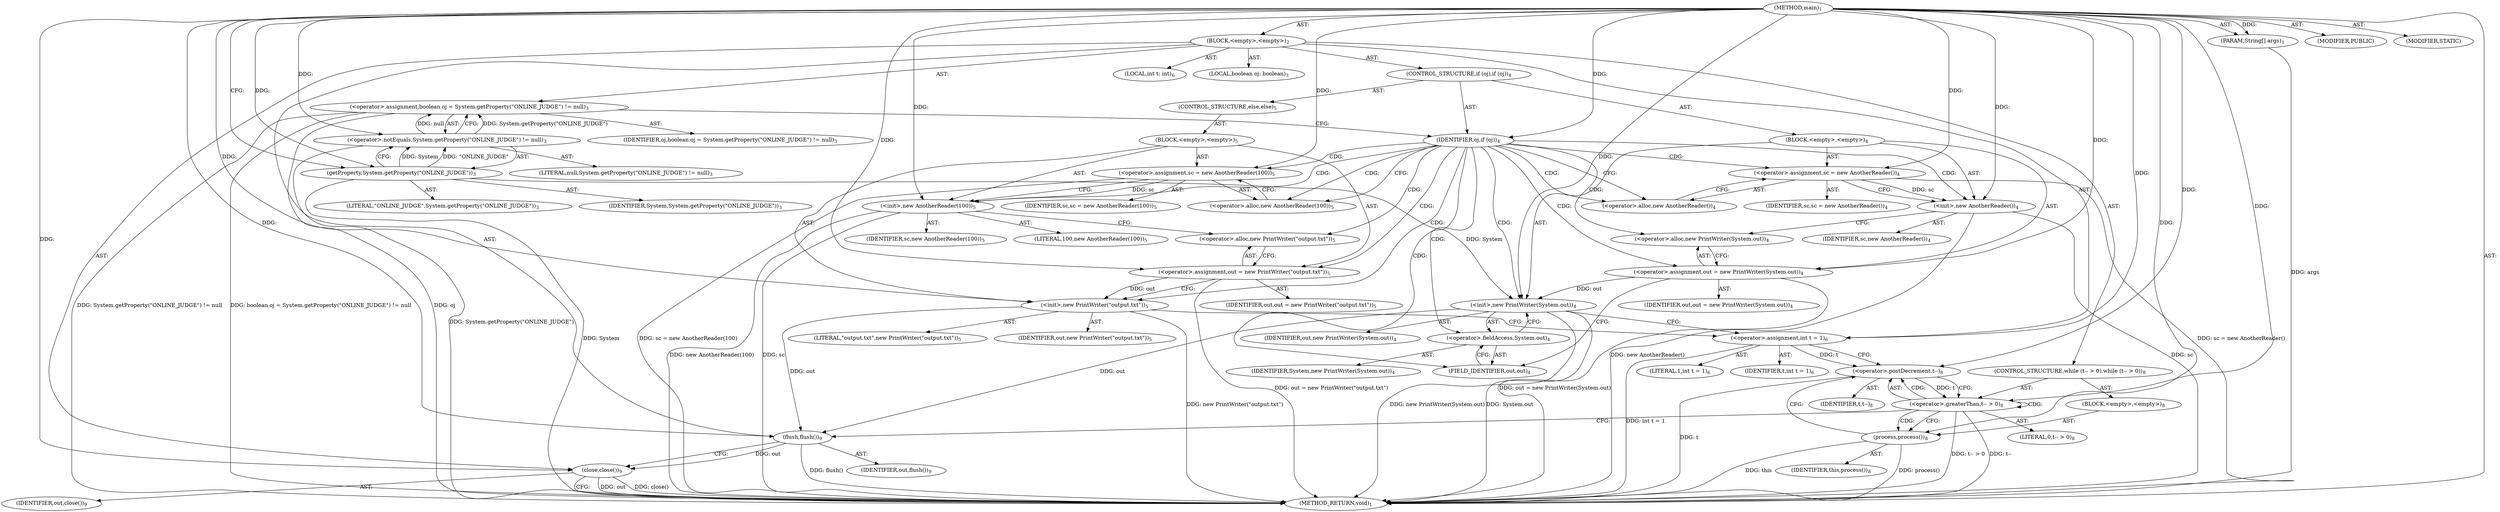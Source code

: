 digraph "main" {  
"17" [label = <(METHOD,main)<SUB>1</SUB>> ]
"18" [label = <(PARAM,String[] args)<SUB>1</SUB>> ]
"19" [label = <(BLOCK,&lt;empty&gt;,&lt;empty&gt;)<SUB>2</SUB>> ]
"20" [label = <(LOCAL,boolean oj: boolean)<SUB>3</SUB>> ]
"21" [label = <(&lt;operator&gt;.assignment,boolean oj = System.getProperty(&quot;ONLINE_JUDGE&quot;) != null)<SUB>3</SUB>> ]
"22" [label = <(IDENTIFIER,oj,boolean oj = System.getProperty(&quot;ONLINE_JUDGE&quot;) != null)<SUB>3</SUB>> ]
"23" [label = <(&lt;operator&gt;.notEquals,System.getProperty(&quot;ONLINE_JUDGE&quot;) != null)<SUB>3</SUB>> ]
"24" [label = <(getProperty,System.getProperty(&quot;ONLINE_JUDGE&quot;))<SUB>3</SUB>> ]
"25" [label = <(IDENTIFIER,System,System.getProperty(&quot;ONLINE_JUDGE&quot;))<SUB>3</SUB>> ]
"26" [label = <(LITERAL,&quot;ONLINE_JUDGE&quot;,System.getProperty(&quot;ONLINE_JUDGE&quot;))<SUB>3</SUB>> ]
"27" [label = <(LITERAL,null,System.getProperty(&quot;ONLINE_JUDGE&quot;) != null)<SUB>3</SUB>> ]
"28" [label = <(CONTROL_STRUCTURE,if (oj),if (oj))<SUB>4</SUB>> ]
"29" [label = <(IDENTIFIER,oj,if (oj))<SUB>4</SUB>> ]
"30" [label = <(BLOCK,&lt;empty&gt;,&lt;empty&gt;)<SUB>4</SUB>> ]
"31" [label = <(&lt;operator&gt;.assignment,sc = new AnotherReader())<SUB>4</SUB>> ]
"32" [label = <(IDENTIFIER,sc,sc = new AnotherReader())<SUB>4</SUB>> ]
"33" [label = <(&lt;operator&gt;.alloc,new AnotherReader())<SUB>4</SUB>> ]
"34" [label = <(&lt;init&gt;,new AnotherReader())<SUB>4</SUB>> ]
"35" [label = <(IDENTIFIER,sc,new AnotherReader())<SUB>4</SUB>> ]
"36" [label = <(&lt;operator&gt;.assignment,out = new PrintWriter(System.out))<SUB>4</SUB>> ]
"37" [label = <(IDENTIFIER,out,out = new PrintWriter(System.out))<SUB>4</SUB>> ]
"38" [label = <(&lt;operator&gt;.alloc,new PrintWriter(System.out))<SUB>4</SUB>> ]
"39" [label = <(&lt;init&gt;,new PrintWriter(System.out))<SUB>4</SUB>> ]
"40" [label = <(IDENTIFIER,out,new PrintWriter(System.out))<SUB>4</SUB>> ]
"41" [label = <(&lt;operator&gt;.fieldAccess,System.out)<SUB>4</SUB>> ]
"42" [label = <(IDENTIFIER,System,new PrintWriter(System.out))<SUB>4</SUB>> ]
"43" [label = <(FIELD_IDENTIFIER,out,out)<SUB>4</SUB>> ]
"44" [label = <(CONTROL_STRUCTURE,else,else)<SUB>5</SUB>> ]
"45" [label = <(BLOCK,&lt;empty&gt;,&lt;empty&gt;)<SUB>5</SUB>> ]
"46" [label = <(&lt;operator&gt;.assignment,sc = new AnotherReader(100))<SUB>5</SUB>> ]
"47" [label = <(IDENTIFIER,sc,sc = new AnotherReader(100))<SUB>5</SUB>> ]
"48" [label = <(&lt;operator&gt;.alloc,new AnotherReader(100))<SUB>5</SUB>> ]
"49" [label = <(&lt;init&gt;,new AnotherReader(100))<SUB>5</SUB>> ]
"50" [label = <(IDENTIFIER,sc,new AnotherReader(100))<SUB>5</SUB>> ]
"51" [label = <(LITERAL,100,new AnotherReader(100))<SUB>5</SUB>> ]
"52" [label = <(&lt;operator&gt;.assignment,out = new PrintWriter(&quot;output.txt&quot;))<SUB>5</SUB>> ]
"53" [label = <(IDENTIFIER,out,out = new PrintWriter(&quot;output.txt&quot;))<SUB>5</SUB>> ]
"54" [label = <(&lt;operator&gt;.alloc,new PrintWriter(&quot;output.txt&quot;))<SUB>5</SUB>> ]
"55" [label = <(&lt;init&gt;,new PrintWriter(&quot;output.txt&quot;))<SUB>5</SUB>> ]
"56" [label = <(IDENTIFIER,out,new PrintWriter(&quot;output.txt&quot;))<SUB>5</SUB>> ]
"57" [label = <(LITERAL,&quot;output.txt&quot;,new PrintWriter(&quot;output.txt&quot;))<SUB>5</SUB>> ]
"58" [label = <(LOCAL,int t: int)<SUB>6</SUB>> ]
"59" [label = <(&lt;operator&gt;.assignment,int t = 1)<SUB>6</SUB>> ]
"60" [label = <(IDENTIFIER,t,int t = 1)<SUB>6</SUB>> ]
"61" [label = <(LITERAL,1,int t = 1)<SUB>6</SUB>> ]
"62" [label = <(CONTROL_STRUCTURE,while (t-- &gt; 0),while (t-- &gt; 0))<SUB>8</SUB>> ]
"63" [label = <(&lt;operator&gt;.greaterThan,t-- &gt; 0)<SUB>8</SUB>> ]
"64" [label = <(&lt;operator&gt;.postDecrement,t--)<SUB>8</SUB>> ]
"65" [label = <(IDENTIFIER,t,t--)<SUB>8</SUB>> ]
"66" [label = <(LITERAL,0,t-- &gt; 0)<SUB>8</SUB>> ]
"67" [label = <(BLOCK,&lt;empty&gt;,&lt;empty&gt;)<SUB>8</SUB>> ]
"68" [label = <(process,process())<SUB>8</SUB>> ]
"69" [label = <(IDENTIFIER,this,process())<SUB>8</SUB>> ]
"70" [label = <(flush,flush())<SUB>9</SUB>> ]
"71" [label = <(IDENTIFIER,out,flush())<SUB>9</SUB>> ]
"72" [label = <(close,close())<SUB>9</SUB>> ]
"73" [label = <(IDENTIFIER,out,close())<SUB>9</SUB>> ]
"74" [label = <(MODIFIER,PUBLIC)> ]
"75" [label = <(MODIFIER,STATIC)> ]
"76" [label = <(METHOD_RETURN,void)<SUB>1</SUB>> ]
  "17" -> "18"  [ label = "AST: "] 
  "17" -> "19"  [ label = "AST: "] 
  "17" -> "74"  [ label = "AST: "] 
  "17" -> "75"  [ label = "AST: "] 
  "17" -> "76"  [ label = "AST: "] 
  "19" -> "20"  [ label = "AST: "] 
  "19" -> "21"  [ label = "AST: "] 
  "19" -> "28"  [ label = "AST: "] 
  "19" -> "58"  [ label = "AST: "] 
  "19" -> "59"  [ label = "AST: "] 
  "19" -> "62"  [ label = "AST: "] 
  "19" -> "70"  [ label = "AST: "] 
  "19" -> "72"  [ label = "AST: "] 
  "21" -> "22"  [ label = "AST: "] 
  "21" -> "23"  [ label = "AST: "] 
  "23" -> "24"  [ label = "AST: "] 
  "23" -> "27"  [ label = "AST: "] 
  "24" -> "25"  [ label = "AST: "] 
  "24" -> "26"  [ label = "AST: "] 
  "28" -> "29"  [ label = "AST: "] 
  "28" -> "30"  [ label = "AST: "] 
  "28" -> "44"  [ label = "AST: "] 
  "30" -> "31"  [ label = "AST: "] 
  "30" -> "34"  [ label = "AST: "] 
  "30" -> "36"  [ label = "AST: "] 
  "30" -> "39"  [ label = "AST: "] 
  "31" -> "32"  [ label = "AST: "] 
  "31" -> "33"  [ label = "AST: "] 
  "34" -> "35"  [ label = "AST: "] 
  "36" -> "37"  [ label = "AST: "] 
  "36" -> "38"  [ label = "AST: "] 
  "39" -> "40"  [ label = "AST: "] 
  "39" -> "41"  [ label = "AST: "] 
  "41" -> "42"  [ label = "AST: "] 
  "41" -> "43"  [ label = "AST: "] 
  "44" -> "45"  [ label = "AST: "] 
  "45" -> "46"  [ label = "AST: "] 
  "45" -> "49"  [ label = "AST: "] 
  "45" -> "52"  [ label = "AST: "] 
  "45" -> "55"  [ label = "AST: "] 
  "46" -> "47"  [ label = "AST: "] 
  "46" -> "48"  [ label = "AST: "] 
  "49" -> "50"  [ label = "AST: "] 
  "49" -> "51"  [ label = "AST: "] 
  "52" -> "53"  [ label = "AST: "] 
  "52" -> "54"  [ label = "AST: "] 
  "55" -> "56"  [ label = "AST: "] 
  "55" -> "57"  [ label = "AST: "] 
  "59" -> "60"  [ label = "AST: "] 
  "59" -> "61"  [ label = "AST: "] 
  "62" -> "63"  [ label = "AST: "] 
  "62" -> "67"  [ label = "AST: "] 
  "63" -> "64"  [ label = "AST: "] 
  "63" -> "66"  [ label = "AST: "] 
  "64" -> "65"  [ label = "AST: "] 
  "67" -> "68"  [ label = "AST: "] 
  "68" -> "69"  [ label = "AST: "] 
  "70" -> "71"  [ label = "AST: "] 
  "72" -> "73"  [ label = "AST: "] 
  "21" -> "29"  [ label = "CFG: "] 
  "59" -> "64"  [ label = "CFG: "] 
  "70" -> "72"  [ label = "CFG: "] 
  "72" -> "76"  [ label = "CFG: "] 
  "23" -> "21"  [ label = "CFG: "] 
  "29" -> "33"  [ label = "CFG: "] 
  "29" -> "48"  [ label = "CFG: "] 
  "63" -> "68"  [ label = "CFG: "] 
  "63" -> "70"  [ label = "CFG: "] 
  "24" -> "23"  [ label = "CFG: "] 
  "31" -> "34"  [ label = "CFG: "] 
  "34" -> "38"  [ label = "CFG: "] 
  "36" -> "43"  [ label = "CFG: "] 
  "39" -> "59"  [ label = "CFG: "] 
  "64" -> "63"  [ label = "CFG: "] 
  "68" -> "64"  [ label = "CFG: "] 
  "33" -> "31"  [ label = "CFG: "] 
  "38" -> "36"  [ label = "CFG: "] 
  "41" -> "39"  [ label = "CFG: "] 
  "46" -> "49"  [ label = "CFG: "] 
  "49" -> "54"  [ label = "CFG: "] 
  "52" -> "55"  [ label = "CFG: "] 
  "55" -> "59"  [ label = "CFG: "] 
  "43" -> "41"  [ label = "CFG: "] 
  "48" -> "46"  [ label = "CFG: "] 
  "54" -> "52"  [ label = "CFG: "] 
  "17" -> "24"  [ label = "CFG: "] 
  "18" -> "76"  [ label = "DDG: args"] 
  "21" -> "76"  [ label = "DDG: oj"] 
  "24" -> "76"  [ label = "DDG: System"] 
  "23" -> "76"  [ label = "DDG: System.getProperty(&quot;ONLINE_JUDGE&quot;)"] 
  "21" -> "76"  [ label = "DDG: System.getProperty(&quot;ONLINE_JUDGE&quot;) != null"] 
  "21" -> "76"  [ label = "DDG: boolean oj = System.getProperty(&quot;ONLINE_JUDGE&quot;) != null"] 
  "46" -> "76"  [ label = "DDG: sc = new AnotherReader(100)"] 
  "49" -> "76"  [ label = "DDG: sc"] 
  "49" -> "76"  [ label = "DDG: new AnotherReader(100)"] 
  "52" -> "76"  [ label = "DDG: out = new PrintWriter(&quot;output.txt&quot;)"] 
  "55" -> "76"  [ label = "DDG: new PrintWriter(&quot;output.txt&quot;)"] 
  "31" -> "76"  [ label = "DDG: sc = new AnotherReader()"] 
  "34" -> "76"  [ label = "DDG: sc"] 
  "34" -> "76"  [ label = "DDG: new AnotherReader()"] 
  "36" -> "76"  [ label = "DDG: out = new PrintWriter(System.out)"] 
  "39" -> "76"  [ label = "DDG: System.out"] 
  "39" -> "76"  [ label = "DDG: new PrintWriter(System.out)"] 
  "59" -> "76"  [ label = "DDG: int t = 1"] 
  "64" -> "76"  [ label = "DDG: t"] 
  "63" -> "76"  [ label = "DDG: t--"] 
  "63" -> "76"  [ label = "DDG: t-- &gt; 0"] 
  "70" -> "76"  [ label = "DDG: flush()"] 
  "72" -> "76"  [ label = "DDG: out"] 
  "72" -> "76"  [ label = "DDG: close()"] 
  "68" -> "76"  [ label = "DDG: process()"] 
  "68" -> "76"  [ label = "DDG: this"] 
  "17" -> "18"  [ label = "DDG: "] 
  "23" -> "21"  [ label = "DDG: System.getProperty(&quot;ONLINE_JUDGE&quot;)"] 
  "23" -> "21"  [ label = "DDG: null"] 
  "17" -> "59"  [ label = "DDG: "] 
  "17" -> "29"  [ label = "DDG: "] 
  "55" -> "70"  [ label = "DDG: out"] 
  "39" -> "70"  [ label = "DDG: out"] 
  "17" -> "70"  [ label = "DDG: "] 
  "70" -> "72"  [ label = "DDG: out"] 
  "17" -> "72"  [ label = "DDG: "] 
  "24" -> "23"  [ label = "DDG: System"] 
  "24" -> "23"  [ label = "DDG: &quot;ONLINE_JUDGE&quot;"] 
  "17" -> "23"  [ label = "DDG: "] 
  "17" -> "31"  [ label = "DDG: "] 
  "17" -> "36"  [ label = "DDG: "] 
  "64" -> "63"  [ label = "DDG: t"] 
  "17" -> "63"  [ label = "DDG: "] 
  "17" -> "24"  [ label = "DDG: "] 
  "31" -> "34"  [ label = "DDG: sc"] 
  "17" -> "34"  [ label = "DDG: "] 
  "36" -> "39"  [ label = "DDG: out"] 
  "17" -> "39"  [ label = "DDG: "] 
  "24" -> "39"  [ label = "DDG: System"] 
  "17" -> "46"  [ label = "DDG: "] 
  "17" -> "52"  [ label = "DDG: "] 
  "59" -> "64"  [ label = "DDG: t"] 
  "17" -> "64"  [ label = "DDG: "] 
  "17" -> "68"  [ label = "DDG: "] 
  "46" -> "49"  [ label = "DDG: sc"] 
  "17" -> "49"  [ label = "DDG: "] 
  "52" -> "55"  [ label = "DDG: out"] 
  "17" -> "55"  [ label = "DDG: "] 
  "29" -> "34"  [ label = "CDG: "] 
  "29" -> "48"  [ label = "CDG: "] 
  "29" -> "49"  [ label = "CDG: "] 
  "29" -> "33"  [ label = "CDG: "] 
  "29" -> "36"  [ label = "CDG: "] 
  "29" -> "52"  [ label = "CDG: "] 
  "29" -> "46"  [ label = "CDG: "] 
  "29" -> "38"  [ label = "CDG: "] 
  "29" -> "41"  [ label = "CDG: "] 
  "29" -> "55"  [ label = "CDG: "] 
  "29" -> "54"  [ label = "CDG: "] 
  "29" -> "39"  [ label = "CDG: "] 
  "29" -> "31"  [ label = "CDG: "] 
  "29" -> "43"  [ label = "CDG: "] 
  "63" -> "68"  [ label = "CDG: "] 
  "63" -> "64"  [ label = "CDG: "] 
  "63" -> "63"  [ label = "CDG: "] 
}
